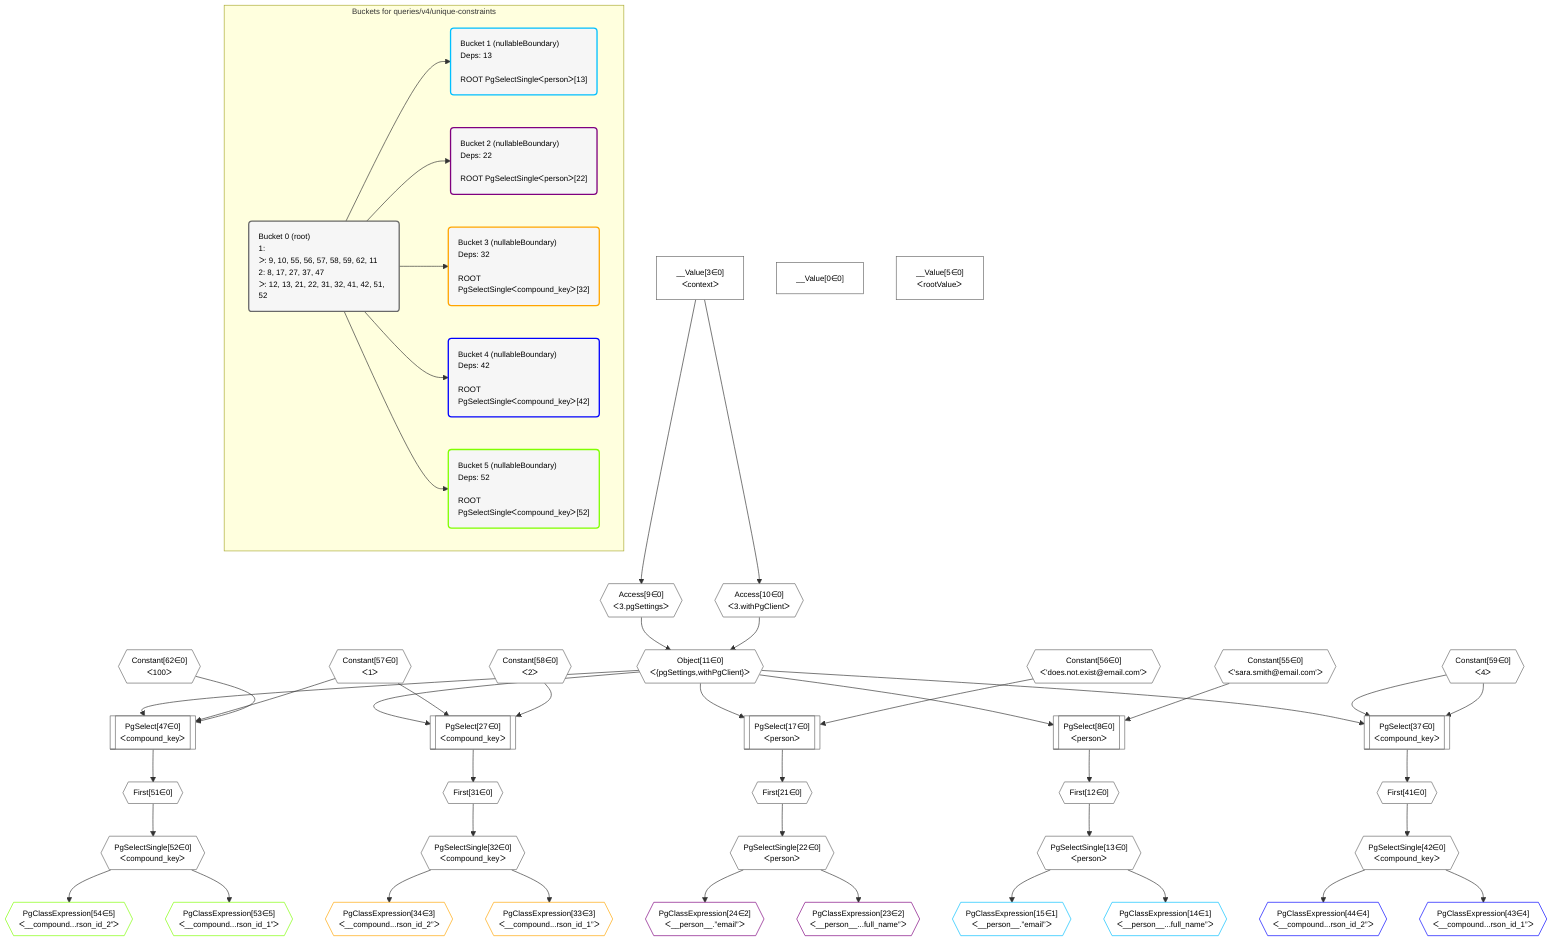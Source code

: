 %%{init: {'themeVariables': { 'fontSize': '12px'}}}%%
graph TD
    classDef path fill:#eee,stroke:#000,color:#000
    classDef plan fill:#fff,stroke-width:1px,color:#000
    classDef itemplan fill:#fff,stroke-width:2px,color:#000
    classDef unbatchedplan fill:#dff,stroke-width:1px,color:#000
    classDef sideeffectplan fill:#fcc,stroke-width:2px,color:#000
    classDef bucket fill:#f6f6f6,color:#000,stroke-width:2px,text-align:left


    %% plan dependencies
    PgSelect27[["PgSelect[27∈0]<br />ᐸcompound_keyᐳ"]]:::plan
    Object11{{"Object[11∈0]<br />ᐸ{pgSettings,withPgClient}ᐳ"}}:::plan
    Constant57{{"Constant[57∈0]<br />ᐸ1ᐳ"}}:::plan
    Constant58{{"Constant[58∈0]<br />ᐸ2ᐳ"}}:::plan
    Object11 & Constant57 & Constant58 --> PgSelect27
    PgSelect37[["PgSelect[37∈0]<br />ᐸcompound_keyᐳ"]]:::plan
    Constant59{{"Constant[59∈0]<br />ᐸ4ᐳ"}}:::plan
    Object11 & Constant59 & Constant59 --> PgSelect37
    PgSelect47[["PgSelect[47∈0]<br />ᐸcompound_keyᐳ"]]:::plan
    Constant62{{"Constant[62∈0]<br />ᐸ100ᐳ"}}:::plan
    Object11 & Constant57 & Constant62 --> PgSelect47
    Access9{{"Access[9∈0]<br />ᐸ3.pgSettingsᐳ"}}:::plan
    Access10{{"Access[10∈0]<br />ᐸ3.withPgClientᐳ"}}:::plan
    Access9 & Access10 --> Object11
    PgSelect8[["PgSelect[8∈0]<br />ᐸpersonᐳ"]]:::plan
    Constant55{{"Constant[55∈0]<br />ᐸ'sara.smith@email.com'ᐳ"}}:::plan
    Object11 & Constant55 --> PgSelect8
    PgSelect17[["PgSelect[17∈0]<br />ᐸpersonᐳ"]]:::plan
    Constant56{{"Constant[56∈0]<br />ᐸ'does.not.exist@email.com'ᐳ"}}:::plan
    Object11 & Constant56 --> PgSelect17
    __Value3["__Value[3∈0]<br />ᐸcontextᐳ"]:::plan
    __Value3 --> Access9
    __Value3 --> Access10
    First12{{"First[12∈0]"}}:::plan
    PgSelect8 --> First12
    PgSelectSingle13{{"PgSelectSingle[13∈0]<br />ᐸpersonᐳ"}}:::plan
    First12 --> PgSelectSingle13
    First21{{"First[21∈0]"}}:::plan
    PgSelect17 --> First21
    PgSelectSingle22{{"PgSelectSingle[22∈0]<br />ᐸpersonᐳ"}}:::plan
    First21 --> PgSelectSingle22
    First31{{"First[31∈0]"}}:::plan
    PgSelect27 --> First31
    PgSelectSingle32{{"PgSelectSingle[32∈0]<br />ᐸcompound_keyᐳ"}}:::plan
    First31 --> PgSelectSingle32
    First41{{"First[41∈0]"}}:::plan
    PgSelect37 --> First41
    PgSelectSingle42{{"PgSelectSingle[42∈0]<br />ᐸcompound_keyᐳ"}}:::plan
    First41 --> PgSelectSingle42
    First51{{"First[51∈0]"}}:::plan
    PgSelect47 --> First51
    PgSelectSingle52{{"PgSelectSingle[52∈0]<br />ᐸcompound_keyᐳ"}}:::plan
    First51 --> PgSelectSingle52
    __Value0["__Value[0∈0]"]:::plan
    __Value5["__Value[5∈0]<br />ᐸrootValueᐳ"]:::plan
    PgClassExpression53{{"PgClassExpression[53∈5]<br />ᐸ__compound...rson_id_1”ᐳ"}}:::plan
    PgSelectSingle52 --> PgClassExpression53
    PgClassExpression54{{"PgClassExpression[54∈5]<br />ᐸ__compound...rson_id_2”ᐳ"}}:::plan
    PgSelectSingle52 --> PgClassExpression54
    PgClassExpression43{{"PgClassExpression[43∈4]<br />ᐸ__compound...rson_id_1”ᐳ"}}:::plan
    PgSelectSingle42 --> PgClassExpression43
    PgClassExpression44{{"PgClassExpression[44∈4]<br />ᐸ__compound...rson_id_2”ᐳ"}}:::plan
    PgSelectSingle42 --> PgClassExpression44
    PgClassExpression33{{"PgClassExpression[33∈3]<br />ᐸ__compound...rson_id_1”ᐳ"}}:::plan
    PgSelectSingle32 --> PgClassExpression33
    PgClassExpression34{{"PgClassExpression[34∈3]<br />ᐸ__compound...rson_id_2”ᐳ"}}:::plan
    PgSelectSingle32 --> PgClassExpression34
    PgClassExpression23{{"PgClassExpression[23∈2]<br />ᐸ__person__...full_name”ᐳ"}}:::plan
    PgSelectSingle22 --> PgClassExpression23
    PgClassExpression24{{"PgClassExpression[24∈2]<br />ᐸ__person__.”email”ᐳ"}}:::plan
    PgSelectSingle22 --> PgClassExpression24
    PgClassExpression14{{"PgClassExpression[14∈1]<br />ᐸ__person__...full_name”ᐳ"}}:::plan
    PgSelectSingle13 --> PgClassExpression14
    PgClassExpression15{{"PgClassExpression[15∈1]<br />ᐸ__person__.”email”ᐳ"}}:::plan
    PgSelectSingle13 --> PgClassExpression15

    %% define steps

    subgraph "Buckets for queries/v4/unique-constraints"
    Bucket0("Bucket 0 (root)<br />1: <br />ᐳ: 9, 10, 55, 56, 57, 58, 59, 62, 11<br />2: 8, 17, 27, 37, 47<br />ᐳ: 12, 13, 21, 22, 31, 32, 41, 42, 51, 52"):::bucket
    classDef bucket0 stroke:#696969
    class Bucket0,__Value0,__Value3,__Value5,PgSelect8,Access9,Access10,Object11,First12,PgSelectSingle13,PgSelect17,First21,PgSelectSingle22,PgSelect27,First31,PgSelectSingle32,PgSelect37,First41,PgSelectSingle42,PgSelect47,First51,PgSelectSingle52,Constant55,Constant56,Constant57,Constant58,Constant59,Constant62 bucket0
    Bucket1("Bucket 1 (nullableBoundary)<br />Deps: 13<br /><br />ROOT PgSelectSingleᐸpersonᐳ[13]"):::bucket
    classDef bucket1 stroke:#00bfff
    class Bucket1,PgClassExpression14,PgClassExpression15 bucket1
    Bucket2("Bucket 2 (nullableBoundary)<br />Deps: 22<br /><br />ROOT PgSelectSingleᐸpersonᐳ[22]"):::bucket
    classDef bucket2 stroke:#7f007f
    class Bucket2,PgClassExpression23,PgClassExpression24 bucket2
    Bucket3("Bucket 3 (nullableBoundary)<br />Deps: 32<br /><br />ROOT PgSelectSingleᐸcompound_keyᐳ[32]"):::bucket
    classDef bucket3 stroke:#ffa500
    class Bucket3,PgClassExpression33,PgClassExpression34 bucket3
    Bucket4("Bucket 4 (nullableBoundary)<br />Deps: 42<br /><br />ROOT PgSelectSingleᐸcompound_keyᐳ[42]"):::bucket
    classDef bucket4 stroke:#0000ff
    class Bucket4,PgClassExpression43,PgClassExpression44 bucket4
    Bucket5("Bucket 5 (nullableBoundary)<br />Deps: 52<br /><br />ROOT PgSelectSingleᐸcompound_keyᐳ[52]"):::bucket
    classDef bucket5 stroke:#7fff00
    class Bucket5,PgClassExpression53,PgClassExpression54 bucket5
    Bucket0 --> Bucket1 & Bucket2 & Bucket3 & Bucket4 & Bucket5
    end